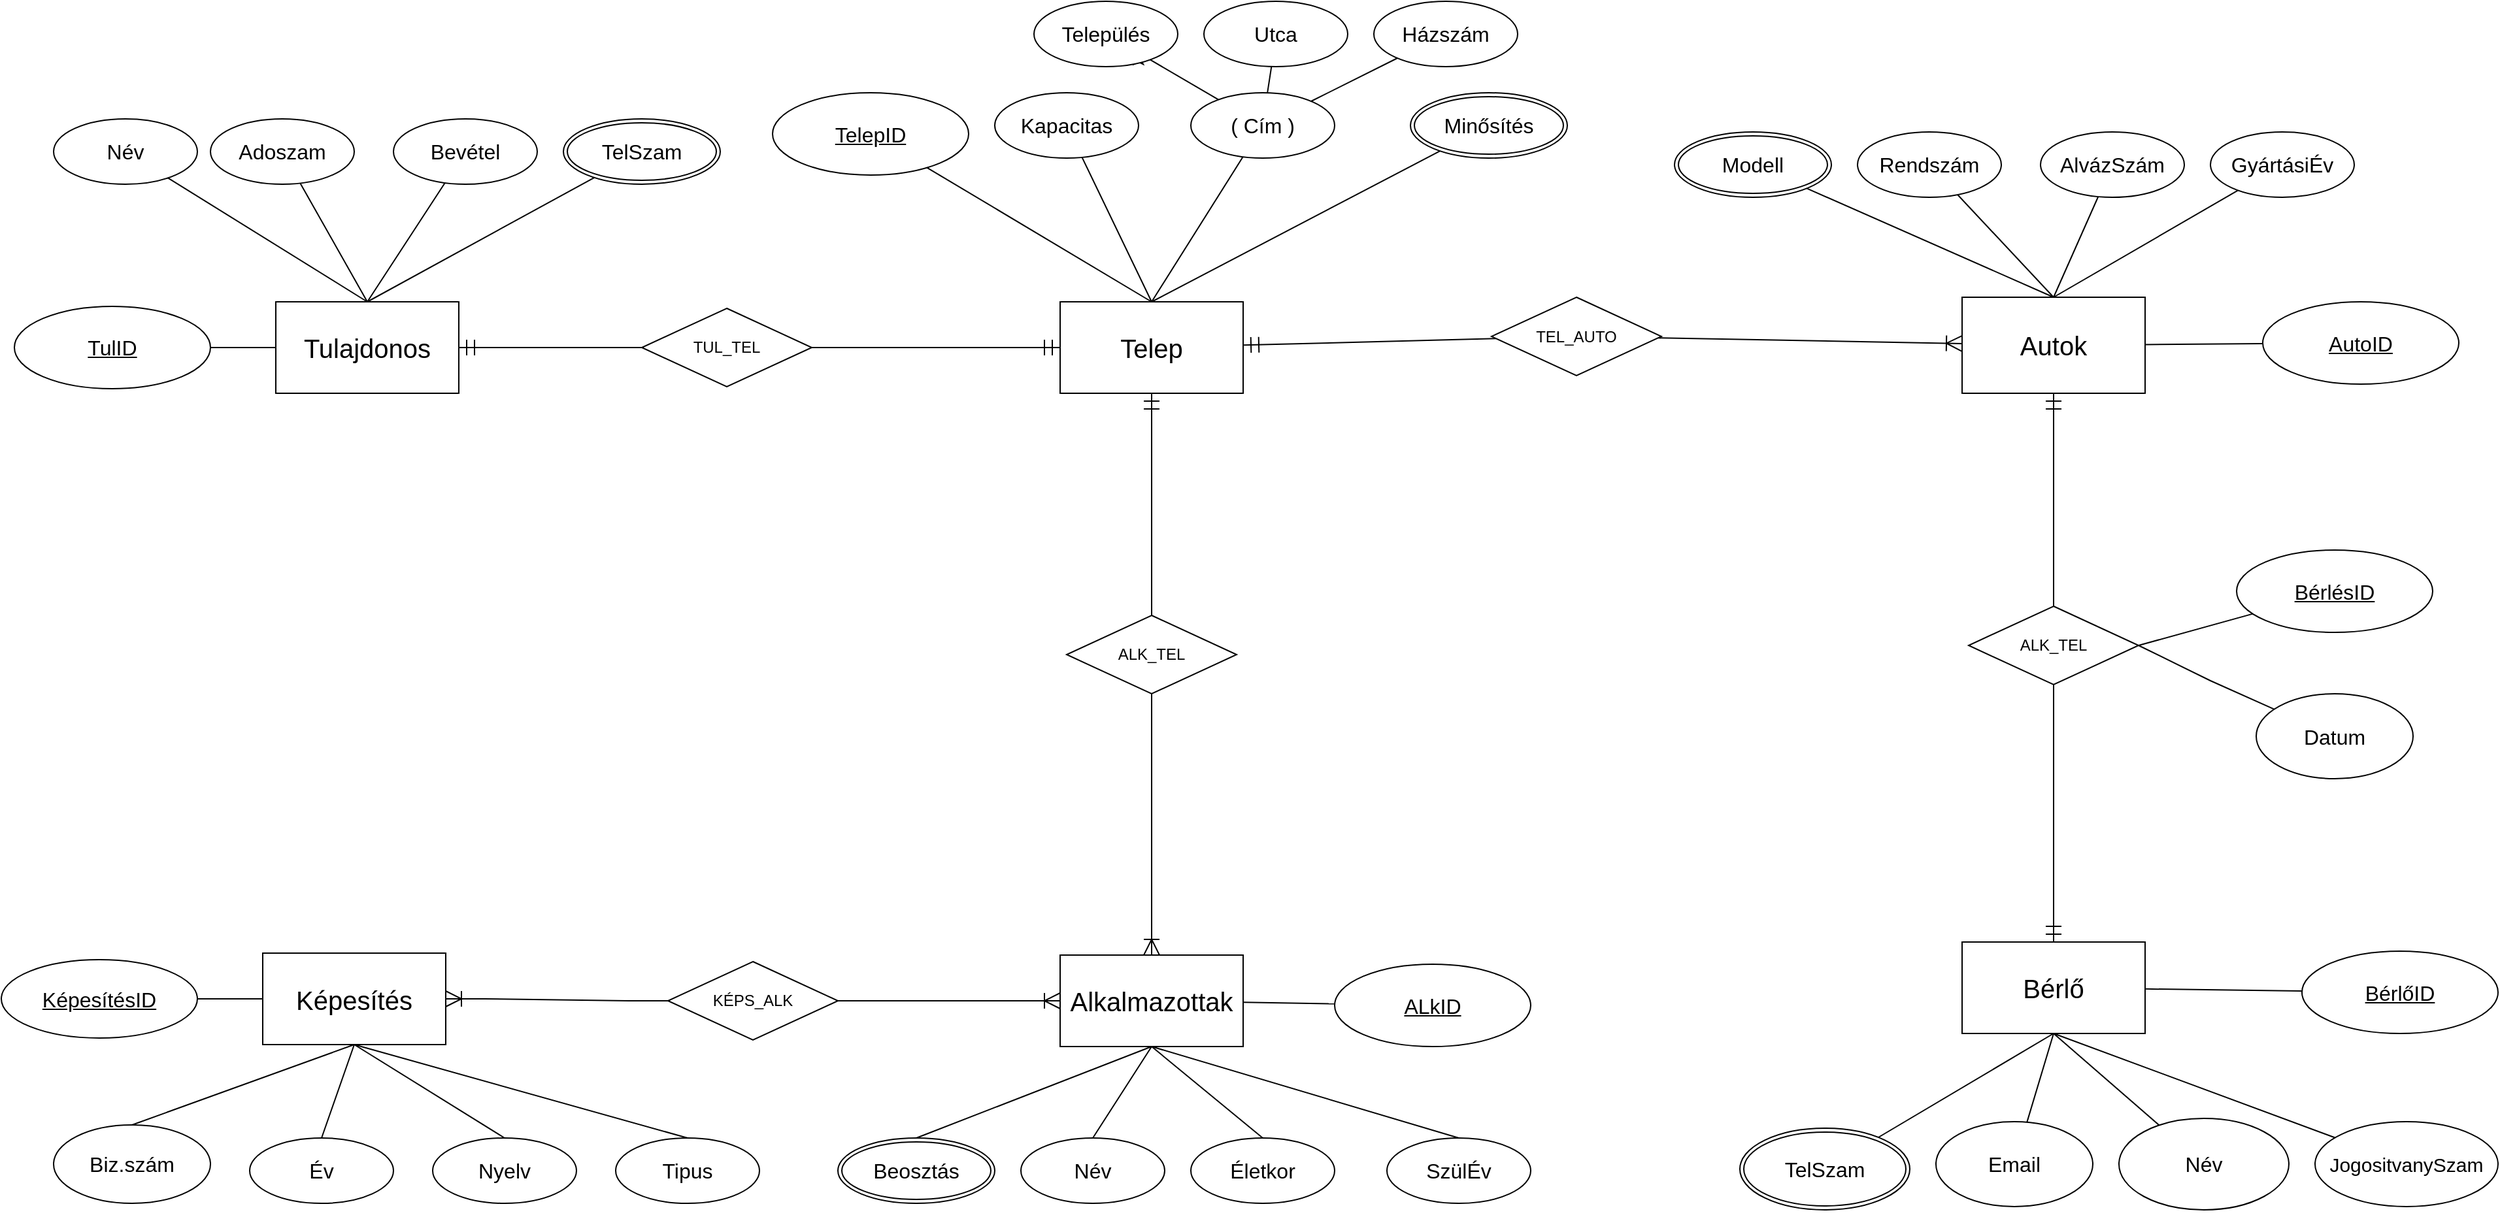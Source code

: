 <mxfile version="22.0.2" type="device">
  <diagram id="R2lEEEUBdFMjLlhIrx00" name="Page-1">
    <mxGraphModel dx="1418" dy="828" grid="1" gridSize="10" guides="1" tooltips="1" connect="1" arrows="1" fold="1" page="1" pageScale="1" pageWidth="2336" pageHeight="1654" math="0" shadow="0" extFonts="Permanent Marker^https://fonts.googleapis.com/css?family=Permanent+Marker">
      <root>
        <mxCell id="0" />
        <mxCell id="1" parent="0" />
        <mxCell id="gnaRpR5E24rFM1Hmdq8u-1" value="&lt;font style=&quot;font-size: 20px;&quot;&gt;Alkalmazottak&lt;/font&gt;" style="rounded=0;whiteSpace=wrap;html=1;" parent="1" vertex="1">
          <mxGeometry x="840" y="750" width="140" height="70" as="geometry" />
        </mxCell>
        <mxCell id="gnaRpR5E24rFM1Hmdq8u-7" value="&lt;font style=&quot;font-size: 16px;&quot;&gt;&lt;u&gt;ALkID&lt;/u&gt;&lt;/font&gt;" style="ellipse;whiteSpace=wrap;html=1;" parent="1" vertex="1">
          <mxGeometry x="1050" y="757" width="150" height="63" as="geometry" />
        </mxCell>
        <mxCell id="gnaRpR5E24rFM1Hmdq8u-11" value="&lt;font style=&quot;font-size: 16px;&quot;&gt;Beosztás&lt;/font&gt;" style="ellipse;shape=doubleEllipse;margin=3;whiteSpace=wrap;html=1;align=center;" parent="1" vertex="1">
          <mxGeometry x="670" y="890" width="120" height="50" as="geometry" />
        </mxCell>
        <mxCell id="gnaRpR5E24rFM1Hmdq8u-14" value="&lt;font style=&quot;font-size: 16px;&quot;&gt;SzülÉv&lt;/font&gt;" style="ellipse;whiteSpace=wrap;html=1;align=center;" parent="1" vertex="1">
          <mxGeometry x="1090" y="890" width="110" height="50" as="geometry" />
        </mxCell>
        <mxCell id="gnaRpR5E24rFM1Hmdq8u-16" value="&lt;span style=&quot;font-size: 16px;&quot;&gt;Név&lt;/span&gt;" style="ellipse;whiteSpace=wrap;html=1;align=center;" parent="1" vertex="1">
          <mxGeometry x="810" y="890" width="110" height="50" as="geometry" />
        </mxCell>
        <mxCell id="gnaRpR5E24rFM1Hmdq8u-20" value="&lt;span style=&quot;font-size: 16px;&quot;&gt;Életkor&lt;br&gt;&lt;/span&gt;" style="ellipse;whiteSpace=wrap;html=1;align=center;" parent="1" vertex="1">
          <mxGeometry x="940" y="890" width="110" height="50" as="geometry" />
        </mxCell>
        <mxCell id="gnaRpR5E24rFM1Hmdq8u-25" value="" style="endArrow=none;html=1;rounded=0;exitX=0.5;exitY=0;exitDx=0;exitDy=0;entryX=0.5;entryY=1;entryDx=0;entryDy=0;" parent="1" source="gnaRpR5E24rFM1Hmdq8u-11" target="gnaRpR5E24rFM1Hmdq8u-1" edge="1">
          <mxGeometry width="50" height="50" relative="1" as="geometry">
            <mxPoint x="690" y="845.75" as="sourcePoint" />
            <mxPoint x="820" y="810" as="targetPoint" />
            <Array as="points" />
          </mxGeometry>
        </mxCell>
        <mxCell id="gnaRpR5E24rFM1Hmdq8u-26" value="" style="endArrow=none;html=1;rounded=0;entryX=0.5;entryY=1;entryDx=0;entryDy=0;exitX=0.5;exitY=0;exitDx=0;exitDy=0;" parent="1" source="gnaRpR5E24rFM1Hmdq8u-16" target="gnaRpR5E24rFM1Hmdq8u-1" edge="1">
          <mxGeometry width="50" height="50" relative="1" as="geometry">
            <mxPoint x="864.69" y="920" as="sourcePoint" />
            <mxPoint x="864.69" y="850" as="targetPoint" />
            <Array as="points" />
          </mxGeometry>
        </mxCell>
        <mxCell id="gnaRpR5E24rFM1Hmdq8u-27" value="" style="endArrow=none;html=1;rounded=0;entryX=0.5;entryY=1;entryDx=0;entryDy=0;exitX=0.5;exitY=0;exitDx=0;exitDy=0;" parent="1" source="gnaRpR5E24rFM1Hmdq8u-20" target="gnaRpR5E24rFM1Hmdq8u-1" edge="1">
          <mxGeometry width="50" height="50" relative="1" as="geometry">
            <mxPoint x="960" y="820" as="sourcePoint" />
            <mxPoint x="960" y="750" as="targetPoint" />
            <Array as="points" />
          </mxGeometry>
        </mxCell>
        <mxCell id="gnaRpR5E24rFM1Hmdq8u-28" value="" style="endArrow=none;html=1;rounded=0;entryX=0.5;entryY=1;entryDx=0;entryDy=0;exitX=0.5;exitY=0;exitDx=0;exitDy=0;" parent="1" source="gnaRpR5E24rFM1Hmdq8u-14" target="gnaRpR5E24rFM1Hmdq8u-1" edge="1">
          <mxGeometry width="50" height="50" relative="1" as="geometry">
            <mxPoint x="970" y="830" as="sourcePoint" />
            <mxPoint x="970" y="760" as="targetPoint" />
            <Array as="points" />
          </mxGeometry>
        </mxCell>
        <mxCell id="gnaRpR5E24rFM1Hmdq8u-29" value="&lt;span style=&quot;font-size: 20px;&quot;&gt;Képesítés&lt;/span&gt;" style="rounded=0;whiteSpace=wrap;html=1;" parent="1" vertex="1">
          <mxGeometry x="230" y="748.5" width="140" height="70" as="geometry" />
        </mxCell>
        <mxCell id="gnaRpR5E24rFM1Hmdq8u-30" value="&lt;span style=&quot;font-size: 16px;&quot;&gt;&lt;u&gt;KépesítésID&lt;/u&gt;&lt;/span&gt;" style="ellipse;whiteSpace=wrap;html=1;" parent="1" vertex="1">
          <mxGeometry x="30" y="753.5" width="150" height="60" as="geometry" />
        </mxCell>
        <mxCell id="gnaRpR5E24rFM1Hmdq8u-32" value="&lt;span style=&quot;font-size: 16px;&quot;&gt;Tipus&lt;/span&gt;" style="ellipse;whiteSpace=wrap;html=1;align=center;" parent="1" vertex="1">
          <mxGeometry x="500" y="890" width="110" height="50" as="geometry" />
        </mxCell>
        <mxCell id="gnaRpR5E24rFM1Hmdq8u-33" value="&lt;span style=&quot;font-size: 16px;&quot;&gt;Biz.szám&lt;/span&gt;" style="ellipse;whiteSpace=wrap;html=1;align=center;" parent="1" vertex="1">
          <mxGeometry x="70" y="880" width="120" height="60" as="geometry" />
        </mxCell>
        <mxCell id="gnaRpR5E24rFM1Hmdq8u-34" value="&lt;span style=&quot;font-size: 16px;&quot;&gt;Év&lt;br&gt;&lt;/span&gt;" style="ellipse;whiteSpace=wrap;html=1;align=center;" parent="1" vertex="1">
          <mxGeometry x="220" y="890" width="110" height="50" as="geometry" />
        </mxCell>
        <mxCell id="gnaRpR5E24rFM1Hmdq8u-35" value="" style="endArrow=none;html=1;rounded=0;" parent="1" source="gnaRpR5E24rFM1Hmdq8u-29" target="gnaRpR5E24rFM1Hmdq8u-30" edge="1">
          <mxGeometry width="50" height="50" relative="1" as="geometry">
            <mxPoint x="320" y="780" as="sourcePoint" />
            <mxPoint x="120" y="730" as="targetPoint" />
            <Array as="points" />
          </mxGeometry>
        </mxCell>
        <mxCell id="gnaRpR5E24rFM1Hmdq8u-37" value="" style="endArrow=none;html=1;rounded=0;entryX=0.5;entryY=1;entryDx=0;entryDy=0;exitX=0.5;exitY=0;exitDx=0;exitDy=0;" parent="1" source="gnaRpR5E24rFM1Hmdq8u-33" target="gnaRpR5E24rFM1Hmdq8u-29" edge="1">
          <mxGeometry width="50" height="50" relative="1" as="geometry">
            <mxPoint x="254.69" y="910" as="sourcePoint" />
            <mxPoint x="254.69" y="840" as="targetPoint" />
            <Array as="points" />
          </mxGeometry>
        </mxCell>
        <mxCell id="gnaRpR5E24rFM1Hmdq8u-38" value="" style="endArrow=none;html=1;rounded=0;entryX=0.5;entryY=1;entryDx=0;entryDy=0;exitX=0.5;exitY=0;exitDx=0;exitDy=0;" parent="1" source="gnaRpR5E24rFM1Hmdq8u-34" target="gnaRpR5E24rFM1Hmdq8u-29" edge="1">
          <mxGeometry width="50" height="50" relative="1" as="geometry">
            <mxPoint x="350" y="810" as="sourcePoint" />
            <mxPoint x="350" y="740" as="targetPoint" />
            <Array as="points" />
          </mxGeometry>
        </mxCell>
        <mxCell id="gnaRpR5E24rFM1Hmdq8u-39" value="" style="endArrow=none;html=1;rounded=0;entryX=0.5;entryY=1;entryDx=0;entryDy=0;exitX=0.5;exitY=0;exitDx=0;exitDy=0;" parent="1" source="gnaRpR5E24rFM1Hmdq8u-32" target="gnaRpR5E24rFM1Hmdq8u-29" edge="1">
          <mxGeometry width="50" height="50" relative="1" as="geometry">
            <mxPoint x="360" y="820" as="sourcePoint" />
            <mxPoint x="360" y="750" as="targetPoint" />
            <Array as="points" />
          </mxGeometry>
        </mxCell>
        <mxCell id="gnaRpR5E24rFM1Hmdq8u-62" value="&lt;span style=&quot;font-size: 16px;&quot;&gt;Nyelv&lt;br&gt;&lt;/span&gt;" style="ellipse;whiteSpace=wrap;html=1;align=center;" parent="1" vertex="1">
          <mxGeometry x="360" y="890" width="110" height="50" as="geometry" />
        </mxCell>
        <mxCell id="gnaRpR5E24rFM1Hmdq8u-63" value="" style="endArrow=none;html=1;rounded=0;exitX=0.5;exitY=0;exitDx=0;exitDy=0;entryX=0.5;entryY=1;entryDx=0;entryDy=0;" parent="1" source="gnaRpR5E24rFM1Hmdq8u-62" target="gnaRpR5E24rFM1Hmdq8u-29" edge="1">
          <mxGeometry width="50" height="50" relative="1" as="geometry">
            <mxPoint x="655" y="900" as="sourcePoint" />
            <mxPoint x="320" y="850" as="targetPoint" />
            <Array as="points" />
          </mxGeometry>
        </mxCell>
        <mxCell id="gnaRpR5E24rFM1Hmdq8u-64" value="" style="endArrow=none;html=1;rounded=0;" parent="1" source="gnaRpR5E24rFM1Hmdq8u-1" target="gnaRpR5E24rFM1Hmdq8u-7" edge="1">
          <mxGeometry width="50" height="50" relative="1" as="geometry">
            <mxPoint x="1000" y="827" as="sourcePoint" />
            <mxPoint x="1135" y="830" as="targetPoint" />
            <Array as="points" />
          </mxGeometry>
        </mxCell>
        <mxCell id="gnaRpR5E24rFM1Hmdq8u-65" value="KÉPS_ALK" style="rhombus;whiteSpace=wrap;html=1;" parent="1" vertex="1">
          <mxGeometry x="540" y="755" width="130" height="60" as="geometry" />
        </mxCell>
        <mxCell id="gnaRpR5E24rFM1Hmdq8u-66" value="" style="edgeStyle=entityRelationEdgeStyle;fontSize=12;html=1;endArrow=ERoneToMany;startArrow=none;rounded=0;entryX=0;entryY=0.5;entryDx=0;entryDy=0;exitX=1;exitY=0.5;exitDx=0;exitDy=0;startFill=0;endSize=10;startSize=10;" parent="1" source="gnaRpR5E24rFM1Hmdq8u-65" target="gnaRpR5E24rFM1Hmdq8u-1" edge="1">
          <mxGeometry width="100" height="100" relative="1" as="geometry">
            <mxPoint x="540" y="810" as="sourcePoint" />
            <mxPoint x="640" y="710" as="targetPoint" />
          </mxGeometry>
        </mxCell>
        <mxCell id="gnaRpR5E24rFM1Hmdq8u-67" value="" style="edgeStyle=entityRelationEdgeStyle;fontSize=12;html=1;endArrow=ERoneToMany;startArrow=none;rounded=0;exitX=0;exitY=0.5;exitDx=0;exitDy=0;startFill=0;endSize=10;startSize=10;" parent="1" source="gnaRpR5E24rFM1Hmdq8u-65" target="gnaRpR5E24rFM1Hmdq8u-29" edge="1">
          <mxGeometry width="100" height="100" relative="1" as="geometry">
            <mxPoint x="480" y="650" as="sourcePoint" />
            <mxPoint x="650" y="656" as="targetPoint" />
          </mxGeometry>
        </mxCell>
        <mxCell id="gnaRpR5E24rFM1Hmdq8u-69" value="&lt;span style=&quot;font-size: 20px;&quot;&gt;Telep&lt;/span&gt;" style="rounded=0;whiteSpace=wrap;html=1;" parent="1" vertex="1">
          <mxGeometry x="840" y="250" width="140" height="70" as="geometry" />
        </mxCell>
        <mxCell id="gnaRpR5E24rFM1Hmdq8u-70" value="&lt;span style=&quot;font-size: 16px;&quot;&gt;&lt;u&gt;TelepID&lt;br&gt;&lt;/u&gt;&lt;/span&gt;" style="ellipse;whiteSpace=wrap;html=1;" parent="1" vertex="1">
          <mxGeometry x="620" y="90" width="150" height="63" as="geometry" />
        </mxCell>
        <mxCell id="gnaRpR5E24rFM1Hmdq8u-71" value="&lt;span style=&quot;font-size: 16px;&quot;&gt;Minősítés&lt;/span&gt;" style="ellipse;shape=doubleEllipse;margin=3;whiteSpace=wrap;html=1;align=center;" parent="1" vertex="1">
          <mxGeometry x="1108" y="90" width="120" height="50" as="geometry" />
        </mxCell>
        <mxCell id="gnaRpR5E24rFM1Hmdq8u-72" value="&lt;span style=&quot;font-size: 16px;&quot;&gt;Kapacitas&lt;/span&gt;" style="ellipse;whiteSpace=wrap;html=1;align=center;" parent="1" vertex="1">
          <mxGeometry x="790" y="90" width="110" height="50" as="geometry" />
        </mxCell>
        <mxCell id="gnaRpR5E24rFM1Hmdq8u-74" value="&lt;span style=&quot;font-size: 16px;&quot;&gt;( Cím )&lt;br&gt;&lt;/span&gt;" style="ellipse;whiteSpace=wrap;html=1;align=center;" parent="1" vertex="1">
          <mxGeometry x="940" y="90" width="110" height="50" as="geometry" />
        </mxCell>
        <mxCell id="gnaRpR5E24rFM1Hmdq8u-75" value="" style="endArrow=none;html=1;rounded=0;entryX=0.5;entryY=0;entryDx=0;entryDy=0;" parent="1" source="gnaRpR5E24rFM1Hmdq8u-71" target="gnaRpR5E24rFM1Hmdq8u-69" edge="1">
          <mxGeometry width="50" height="50" relative="1" as="geometry">
            <mxPoint x="650" y="315.75" as="sourcePoint" />
            <mxPoint x="780" y="280" as="targetPoint" />
            <Array as="points" />
          </mxGeometry>
        </mxCell>
        <mxCell id="gnaRpR5E24rFM1Hmdq8u-77" value="" style="endArrow=none;html=1;rounded=0;entryX=0.5;entryY=0;entryDx=0;entryDy=0;" parent="1" source="gnaRpR5E24rFM1Hmdq8u-74" target="gnaRpR5E24rFM1Hmdq8u-69" edge="1">
          <mxGeometry width="50" height="50" relative="1" as="geometry">
            <mxPoint x="920" y="290" as="sourcePoint" />
            <mxPoint x="920" y="220" as="targetPoint" />
            <Array as="points" />
          </mxGeometry>
        </mxCell>
        <mxCell id="gnaRpR5E24rFM1Hmdq8u-78" value="" style="endArrow=none;html=1;rounded=0;entryX=0.5;entryY=0;entryDx=0;entryDy=0;" parent="1" source="gnaRpR5E24rFM1Hmdq8u-72" target="gnaRpR5E24rFM1Hmdq8u-69" edge="1">
          <mxGeometry width="50" height="50" relative="1" as="geometry">
            <mxPoint x="1080" y="140" as="sourcePoint" />
            <mxPoint x="930" y="230" as="targetPoint" />
            <Array as="points" />
          </mxGeometry>
        </mxCell>
        <mxCell id="gnaRpR5E24rFM1Hmdq8u-79" value="" style="endArrow=none;html=1;rounded=0;exitX=0.5;exitY=0;exitDx=0;exitDy=0;" parent="1" source="gnaRpR5E24rFM1Hmdq8u-69" target="gnaRpR5E24rFM1Hmdq8u-70" edge="1">
          <mxGeometry width="50" height="50" relative="1" as="geometry">
            <mxPoint x="960" y="297" as="sourcePoint" />
            <mxPoint x="1095" y="300" as="targetPoint" />
          </mxGeometry>
        </mxCell>
        <mxCell id="gnaRpR5E24rFM1Hmdq8u-81" value="&lt;span style=&quot;font-size: 16px;&quot;&gt;Házszám&lt;/span&gt;" style="ellipse;whiteSpace=wrap;html=1;align=center;" parent="1" vertex="1">
          <mxGeometry x="1080" y="20" width="110" height="50" as="geometry" />
        </mxCell>
        <mxCell id="gnaRpR5E24rFM1Hmdq8u-147" style="edgeStyle=orthogonalEdgeStyle;rounded=0;orthogonalLoop=1;jettySize=auto;html=1;exitX=1;exitY=1;exitDx=0;exitDy=0;" parent="1" source="gnaRpR5E24rFM1Hmdq8u-82" edge="1">
          <mxGeometry relative="1" as="geometry">
            <mxPoint x="900" y="60" as="targetPoint" />
          </mxGeometry>
        </mxCell>
        <mxCell id="gnaRpR5E24rFM1Hmdq8u-82" value="&lt;span style=&quot;font-size: 16px;&quot;&gt;Település&lt;/span&gt;" style="ellipse;whiteSpace=wrap;html=1;align=center;" parent="1" vertex="1">
          <mxGeometry x="820" y="20" width="110" height="50" as="geometry" />
        </mxCell>
        <mxCell id="gnaRpR5E24rFM1Hmdq8u-83" value="&lt;span style=&quot;font-size: 16px;&quot;&gt;Utca&lt;br&gt;&lt;/span&gt;" style="ellipse;whiteSpace=wrap;html=1;align=center;" parent="1" vertex="1">
          <mxGeometry x="950" y="20" width="110" height="50" as="geometry" />
        </mxCell>
        <mxCell id="gnaRpR5E24rFM1Hmdq8u-84" style="edgeStyle=orthogonalEdgeStyle;rounded=0;orthogonalLoop=1;jettySize=auto;html=1;exitX=0.5;exitY=1;exitDx=0;exitDy=0;" parent="1" edge="1">
          <mxGeometry relative="1" as="geometry">
            <mxPoint x="845" y="140" as="sourcePoint" />
            <mxPoint x="845" y="140" as="targetPoint" />
          </mxGeometry>
        </mxCell>
        <mxCell id="gnaRpR5E24rFM1Hmdq8u-85" value="ALK_TEL" style="rhombus;whiteSpace=wrap;html=1;" parent="1" vertex="1">
          <mxGeometry x="845" y="490" width="130" height="60" as="geometry" />
        </mxCell>
        <mxCell id="gnaRpR5E24rFM1Hmdq8u-86" value="" style="fontSize=12;html=1;endArrow=none;startArrow=ERoneToMany;rounded=0;endFill=0;entryX=0.5;entryY=1;entryDx=0;entryDy=0;strokeWidth=1;startSize=10;endSize=10;" parent="1" source="gnaRpR5E24rFM1Hmdq8u-1" target="gnaRpR5E24rFM1Hmdq8u-85" edge="1">
          <mxGeometry width="100" height="100" relative="1" as="geometry">
            <mxPoint x="860" y="470" as="sourcePoint" />
            <mxPoint x="910" y="560" as="targetPoint" />
            <Array as="points">
              <mxPoint x="910" y="660" />
            </Array>
          </mxGeometry>
        </mxCell>
        <mxCell id="gnaRpR5E24rFM1Hmdq8u-88" value="" style="fontSize=12;html=1;endArrow=ERmandOne;rounded=0;entryX=0.5;entryY=1;entryDx=0;entryDy=0;exitX=0.5;exitY=0;exitDx=0;exitDy=0;strokeWidth=1;endSize=10;startSize=10;" parent="1" source="gnaRpR5E24rFM1Hmdq8u-85" target="gnaRpR5E24rFM1Hmdq8u-69" edge="1">
          <mxGeometry width="100" height="100" relative="1" as="geometry">
            <mxPoint x="860" y="470" as="sourcePoint" />
            <mxPoint x="960" y="370" as="targetPoint" />
          </mxGeometry>
        </mxCell>
        <mxCell id="gnaRpR5E24rFM1Hmdq8u-89" value="" style="endArrow=none;html=1;rounded=0;" parent="1" source="gnaRpR5E24rFM1Hmdq8u-81" target="gnaRpR5E24rFM1Hmdq8u-74" edge="1">
          <mxGeometry width="50" height="50" relative="1" as="geometry">
            <mxPoint x="976" y="150" as="sourcePoint" />
            <mxPoint x="933" y="260" as="targetPoint" />
            <Array as="points" />
          </mxGeometry>
        </mxCell>
        <mxCell id="gnaRpR5E24rFM1Hmdq8u-90" value="" style="endArrow=none;html=1;rounded=0;" parent="1" source="gnaRpR5E24rFM1Hmdq8u-83" target="gnaRpR5E24rFM1Hmdq8u-74" edge="1">
          <mxGeometry width="50" height="50" relative="1" as="geometry">
            <mxPoint x="986" y="160" as="sourcePoint" />
            <mxPoint x="943" y="270" as="targetPoint" />
            <Array as="points" />
          </mxGeometry>
        </mxCell>
        <mxCell id="gnaRpR5E24rFM1Hmdq8u-91" value="" style="endArrow=none;html=1;rounded=0;" parent="1" source="gnaRpR5E24rFM1Hmdq8u-82" target="gnaRpR5E24rFM1Hmdq8u-74" edge="1">
          <mxGeometry width="50" height="50" relative="1" as="geometry">
            <mxPoint x="853" y="80" as="sourcePoint" />
            <mxPoint x="810" y="190" as="targetPoint" />
            <Array as="points" />
          </mxGeometry>
        </mxCell>
        <mxCell id="gnaRpR5E24rFM1Hmdq8u-92" value="&lt;span style=&quot;font-size: 20px;&quot;&gt;Autok&lt;/span&gt;" style="rounded=0;whiteSpace=wrap;html=1;" parent="1" vertex="1">
          <mxGeometry x="1530" y="246.5" width="140" height="73.5" as="geometry" />
        </mxCell>
        <mxCell id="gnaRpR5E24rFM1Hmdq8u-93" value="&lt;span style=&quot;font-size: 16px;&quot;&gt;&lt;u&gt;AutoID&lt;br&gt;&lt;/u&gt;&lt;/span&gt;" style="ellipse;whiteSpace=wrap;html=1;" parent="1" vertex="1">
          <mxGeometry x="1760" y="250" width="150" height="63" as="geometry" />
        </mxCell>
        <mxCell id="gnaRpR5E24rFM1Hmdq8u-94" value="&lt;span style=&quot;font-size: 16px;&quot;&gt;Modell&lt;/span&gt;" style="ellipse;shape=doubleEllipse;margin=3;whiteSpace=wrap;html=1;align=center;" parent="1" vertex="1">
          <mxGeometry x="1310" y="120" width="120" height="50" as="geometry" />
        </mxCell>
        <mxCell id="gnaRpR5E24rFM1Hmdq8u-95" value="&lt;span style=&quot;font-size: 16px;&quot;&gt;GyártásiÉv&lt;/span&gt;" style="ellipse;whiteSpace=wrap;html=1;align=center;" parent="1" vertex="1">
          <mxGeometry x="1720" y="120" width="110" height="50" as="geometry" />
        </mxCell>
        <mxCell id="gnaRpR5E24rFM1Hmdq8u-96" value="&lt;span style=&quot;font-size: 16px;&quot;&gt;Rendszám&lt;/span&gt;" style="ellipse;whiteSpace=wrap;html=1;align=center;" parent="1" vertex="1">
          <mxGeometry x="1450" y="120" width="110" height="50" as="geometry" />
        </mxCell>
        <mxCell id="gnaRpR5E24rFM1Hmdq8u-97" value="&lt;span style=&quot;font-size: 16px;&quot;&gt;AlvázSzám&lt;br&gt;&lt;/span&gt;" style="ellipse;whiteSpace=wrap;html=1;align=center;" parent="1" vertex="1">
          <mxGeometry x="1590" y="120" width="110" height="50" as="geometry" />
        </mxCell>
        <mxCell id="gnaRpR5E24rFM1Hmdq8u-98" value="" style="endArrow=none;html=1;rounded=0;entryX=0.5;entryY=0;entryDx=0;entryDy=0;" parent="1" source="gnaRpR5E24rFM1Hmdq8u-94" target="gnaRpR5E24rFM1Hmdq8u-92" edge="1">
          <mxGeometry width="50" height="50" relative="1" as="geometry">
            <mxPoint x="1340" y="705.75" as="sourcePoint" />
            <mxPoint x="1470" y="670" as="targetPoint" />
            <Array as="points" />
          </mxGeometry>
        </mxCell>
        <mxCell id="gnaRpR5E24rFM1Hmdq8u-99" value="" style="endArrow=none;html=1;rounded=0;entryX=0.5;entryY=0;entryDx=0;entryDy=0;" parent="1" source="gnaRpR5E24rFM1Hmdq8u-96" target="gnaRpR5E24rFM1Hmdq8u-92" edge="1">
          <mxGeometry width="50" height="50" relative="1" as="geometry">
            <mxPoint x="1514.69" y="780" as="sourcePoint" />
            <mxPoint x="1514.69" y="710" as="targetPoint" />
          </mxGeometry>
        </mxCell>
        <mxCell id="gnaRpR5E24rFM1Hmdq8u-100" value="" style="endArrow=none;html=1;rounded=0;entryX=0.5;entryY=0;entryDx=0;entryDy=0;" parent="1" source="gnaRpR5E24rFM1Hmdq8u-97" target="gnaRpR5E24rFM1Hmdq8u-92" edge="1">
          <mxGeometry width="50" height="50" relative="1" as="geometry">
            <mxPoint x="1610" y="680" as="sourcePoint" />
            <mxPoint x="1650" y="190" as="targetPoint" />
          </mxGeometry>
        </mxCell>
        <mxCell id="gnaRpR5E24rFM1Hmdq8u-101" value="" style="endArrow=none;html=1;rounded=0;entryX=0.5;entryY=0;entryDx=0;entryDy=0;" parent="1" source="gnaRpR5E24rFM1Hmdq8u-95" target="gnaRpR5E24rFM1Hmdq8u-92" edge="1">
          <mxGeometry width="50" height="50" relative="1" as="geometry">
            <mxPoint x="1770" y="530" as="sourcePoint" />
            <mxPoint x="1620" y="620" as="targetPoint" />
          </mxGeometry>
        </mxCell>
        <mxCell id="gnaRpR5E24rFM1Hmdq8u-102" value="" style="endArrow=none;html=1;rounded=0;" parent="1" source="gnaRpR5E24rFM1Hmdq8u-92" target="gnaRpR5E24rFM1Hmdq8u-93" edge="1">
          <mxGeometry width="50" height="50" relative="1" as="geometry">
            <mxPoint x="1650" y="687" as="sourcePoint" />
            <mxPoint x="1785" y="690" as="targetPoint" />
            <Array as="points" />
          </mxGeometry>
        </mxCell>
        <mxCell id="gnaRpR5E24rFM1Hmdq8u-103" style="edgeStyle=orthogonalEdgeStyle;rounded=0;orthogonalLoop=1;jettySize=auto;html=1;exitX=0.5;exitY=1;exitDx=0;exitDy=0;" parent="1" source="gnaRpR5E24rFM1Hmdq8u-96" target="gnaRpR5E24rFM1Hmdq8u-96" edge="1">
          <mxGeometry relative="1" as="geometry" />
        </mxCell>
        <mxCell id="gnaRpR5E24rFM1Hmdq8u-104" value="TEL_AUTO" style="rhombus;whiteSpace=wrap;html=1;" parent="1" vertex="1">
          <mxGeometry x="1170" y="246.5" width="130" height="60" as="geometry" />
        </mxCell>
        <mxCell id="gnaRpR5E24rFM1Hmdq8u-105" value="" style="fontSize=12;html=1;endArrow=none;startArrow=ERoneToMany;rounded=0;endFill=0;strokeWidth=1;startSize=10;endSize=10;" parent="1" source="gnaRpR5E24rFM1Hmdq8u-92" target="gnaRpR5E24rFM1Hmdq8u-104" edge="1">
          <mxGeometry width="100" height="100" relative="1" as="geometry">
            <mxPoint x="1538.029" y="149.5" as="sourcePoint" />
            <mxPoint x="1348.579" y="285.844" as="targetPoint" />
            <Array as="points" />
          </mxGeometry>
        </mxCell>
        <mxCell id="gnaRpR5E24rFM1Hmdq8u-106" value="" style="fontSize=12;html=1;endArrow=ERmandOne;rounded=0;strokeWidth=1;endSize=10;startSize=10;" parent="1" source="gnaRpR5E24rFM1Hmdq8u-104" target="gnaRpR5E24rFM1Hmdq8u-69" edge="1">
          <mxGeometry width="100" height="100" relative="1" as="geometry">
            <mxPoint x="1185" y="236.5" as="sourcePoint" />
            <mxPoint x="950" y="145.31" as="targetPoint" />
          </mxGeometry>
        </mxCell>
        <mxCell id="gnaRpR5E24rFM1Hmdq8u-107" value="&lt;span style=&quot;font-size: 20px;&quot;&gt;Bérlő&lt;/span&gt;" style="rounded=0;whiteSpace=wrap;html=1;" parent="1" vertex="1">
          <mxGeometry x="1530" y="740" width="140" height="70" as="geometry" />
        </mxCell>
        <mxCell id="gnaRpR5E24rFM1Hmdq8u-108" value="&lt;span style=&quot;font-size: 16px;&quot;&gt;&lt;u&gt;BérlőID&lt;br&gt;&lt;/u&gt;&lt;/span&gt;" style="ellipse;whiteSpace=wrap;html=1;" parent="1" vertex="1">
          <mxGeometry x="1790" y="747" width="150" height="63" as="geometry" />
        </mxCell>
        <mxCell id="gnaRpR5E24rFM1Hmdq8u-109" value="&lt;span style=&quot;font-size: 16px;&quot;&gt;TelSzam&lt;/span&gt;" style="ellipse;shape=doubleEllipse;margin=3;whiteSpace=wrap;html=1;align=center;" parent="1" vertex="1">
          <mxGeometry x="1360" y="882.5" width="130" height="62.5" as="geometry" />
        </mxCell>
        <mxCell id="gnaRpR5E24rFM1Hmdq8u-110" value="&lt;span style=&quot;font-size: 16px;&quot;&gt;Név&lt;/span&gt;" style="ellipse;whiteSpace=wrap;html=1;align=center;" parent="1" vertex="1">
          <mxGeometry x="1650" y="875" width="130" height="70" as="geometry" />
        </mxCell>
        <mxCell id="gnaRpR5E24rFM1Hmdq8u-111" value="&lt;span style=&quot;font-size: 16px;&quot;&gt;Email&lt;/span&gt;" style="ellipse;whiteSpace=wrap;html=1;align=center;" parent="1" vertex="1">
          <mxGeometry x="1510" y="877.5" width="120" height="65" as="geometry" />
        </mxCell>
        <mxCell id="gnaRpR5E24rFM1Hmdq8u-112" value="&lt;span style=&quot;font-size: 15px;&quot;&gt;JogositvanySzam&lt;/span&gt;" style="ellipse;whiteSpace=wrap;html=1;align=center;" parent="1" vertex="1">
          <mxGeometry x="1800" y="877.5" width="140" height="65" as="geometry" />
        </mxCell>
        <mxCell id="gnaRpR5E24rFM1Hmdq8u-113" value="" style="endArrow=none;html=1;rounded=0;entryX=0.5;entryY=1;entryDx=0;entryDy=0;" parent="1" source="gnaRpR5E24rFM1Hmdq8u-109" target="gnaRpR5E24rFM1Hmdq8u-107" edge="1">
          <mxGeometry width="50" height="50" relative="1" as="geometry">
            <mxPoint x="1340" y="1175.75" as="sourcePoint" />
            <mxPoint x="1470" y="1140" as="targetPoint" />
          </mxGeometry>
        </mxCell>
        <mxCell id="gnaRpR5E24rFM1Hmdq8u-114" value="" style="endArrow=none;html=1;rounded=0;" parent="1" source="gnaRpR5E24rFM1Hmdq8u-111" edge="1">
          <mxGeometry width="50" height="50" relative="1" as="geometry">
            <mxPoint x="1600" y="870" as="sourcePoint" />
            <mxPoint x="1600" y="810" as="targetPoint" />
          </mxGeometry>
        </mxCell>
        <mxCell id="gnaRpR5E24rFM1Hmdq8u-115" value="" style="endArrow=none;html=1;rounded=0;entryX=0.5;entryY=1;entryDx=0;entryDy=0;" parent="1" source="gnaRpR5E24rFM1Hmdq8u-112" target="gnaRpR5E24rFM1Hmdq8u-107" edge="1">
          <mxGeometry width="50" height="50" relative="1" as="geometry">
            <mxPoint x="1610" y="1150" as="sourcePoint" />
            <mxPoint x="1610" y="1080" as="targetPoint" />
            <Array as="points" />
          </mxGeometry>
        </mxCell>
        <mxCell id="gnaRpR5E24rFM1Hmdq8u-116" value="" style="endArrow=none;html=1;rounded=0;entryX=0.5;entryY=1;entryDx=0;entryDy=0;" parent="1" source="gnaRpR5E24rFM1Hmdq8u-110" target="gnaRpR5E24rFM1Hmdq8u-107" edge="1">
          <mxGeometry width="50" height="50" relative="1" as="geometry">
            <mxPoint x="1770" y="1000" as="sourcePoint" />
            <mxPoint x="1620" y="1090" as="targetPoint" />
          </mxGeometry>
        </mxCell>
        <mxCell id="gnaRpR5E24rFM1Hmdq8u-117" value="" style="endArrow=none;html=1;rounded=0;" parent="1" source="gnaRpR5E24rFM1Hmdq8u-107" target="gnaRpR5E24rFM1Hmdq8u-108" edge="1">
          <mxGeometry width="50" height="50" relative="1" as="geometry">
            <mxPoint x="1650" y="1157" as="sourcePoint" />
            <mxPoint x="1785" y="1160" as="targetPoint" />
            <Array as="points" />
          </mxGeometry>
        </mxCell>
        <mxCell id="gnaRpR5E24rFM1Hmdq8u-118" style="edgeStyle=orthogonalEdgeStyle;rounded=0;orthogonalLoop=1;jettySize=auto;html=1;exitX=0.5;exitY=1;exitDx=0;exitDy=0;" parent="1" source="gnaRpR5E24rFM1Hmdq8u-111" target="gnaRpR5E24rFM1Hmdq8u-111" edge="1">
          <mxGeometry relative="1" as="geometry" />
        </mxCell>
        <mxCell id="gnaRpR5E24rFM1Hmdq8u-120" value="&lt;span style=&quot;font-size: 20px;&quot;&gt;Tulajdonos&lt;/span&gt;" style="rounded=0;whiteSpace=wrap;html=1;" parent="1" vertex="1">
          <mxGeometry x="240" y="250" width="140" height="70" as="geometry" />
        </mxCell>
        <mxCell id="gnaRpR5E24rFM1Hmdq8u-121" value="&lt;span style=&quot;font-size: 16px;&quot;&gt;&lt;u&gt;TulID&lt;br&gt;&lt;/u&gt;&lt;/span&gt;" style="ellipse;whiteSpace=wrap;html=1;" parent="1" vertex="1">
          <mxGeometry x="40" y="253.5" width="150" height="63" as="geometry" />
        </mxCell>
        <mxCell id="gnaRpR5E24rFM1Hmdq8u-122" value="&lt;span style=&quot;font-size: 16px;&quot;&gt;TelSzam&lt;/span&gt;" style="ellipse;shape=doubleEllipse;margin=3;whiteSpace=wrap;html=1;align=center;" parent="1" vertex="1">
          <mxGeometry x="460" y="110" width="120" height="50" as="geometry" />
        </mxCell>
        <mxCell id="gnaRpR5E24rFM1Hmdq8u-123" value="&lt;span style=&quot;font-size: 16px;&quot;&gt;Bevétel&lt;/span&gt;" style="ellipse;whiteSpace=wrap;html=1;align=center;" parent="1" vertex="1">
          <mxGeometry x="330" y="110" width="110" height="50" as="geometry" />
        </mxCell>
        <mxCell id="gnaRpR5E24rFM1Hmdq8u-124" value="&lt;span style=&quot;font-size: 16px;&quot;&gt;Név&lt;/span&gt;" style="ellipse;whiteSpace=wrap;html=1;align=center;" parent="1" vertex="1">
          <mxGeometry x="70" y="110" width="110" height="50" as="geometry" />
        </mxCell>
        <mxCell id="gnaRpR5E24rFM1Hmdq8u-125" value="&lt;span style=&quot;font-size: 16px;&quot;&gt;Adoszam&lt;br&gt;&lt;/span&gt;" style="ellipse;whiteSpace=wrap;html=1;align=center;" parent="1" vertex="1">
          <mxGeometry x="190" y="110" width="110" height="50" as="geometry" />
        </mxCell>
        <mxCell id="gnaRpR5E24rFM1Hmdq8u-126" value="" style="endArrow=none;html=1;rounded=0;entryX=0.5;entryY=0;entryDx=0;entryDy=0;" parent="1" source="gnaRpR5E24rFM1Hmdq8u-122" target="gnaRpR5E24rFM1Hmdq8u-120" edge="1">
          <mxGeometry width="50" height="50" relative="1" as="geometry">
            <mxPoint x="10" y="635.75" as="sourcePoint" />
            <mxPoint x="140" y="600" as="targetPoint" />
            <Array as="points" />
          </mxGeometry>
        </mxCell>
        <mxCell id="gnaRpR5E24rFM1Hmdq8u-127" value="" style="endArrow=none;html=1;rounded=0;entryX=0.5;entryY=0;entryDx=0;entryDy=0;" parent="1" source="gnaRpR5E24rFM1Hmdq8u-124" target="gnaRpR5E24rFM1Hmdq8u-120" edge="1">
          <mxGeometry width="50" height="50" relative="1" as="geometry">
            <mxPoint x="184.69" y="710" as="sourcePoint" />
            <mxPoint x="184.69" y="640" as="targetPoint" />
            <Array as="points" />
          </mxGeometry>
        </mxCell>
        <mxCell id="gnaRpR5E24rFM1Hmdq8u-128" value="" style="endArrow=none;html=1;rounded=0;entryX=0.5;entryY=0;entryDx=0;entryDy=0;" parent="1" source="gnaRpR5E24rFM1Hmdq8u-125" target="gnaRpR5E24rFM1Hmdq8u-120" edge="1">
          <mxGeometry width="50" height="50" relative="1" as="geometry">
            <mxPoint x="280" y="610" as="sourcePoint" />
            <mxPoint x="280" y="540" as="targetPoint" />
            <Array as="points" />
          </mxGeometry>
        </mxCell>
        <mxCell id="gnaRpR5E24rFM1Hmdq8u-129" value="" style="endArrow=none;html=1;rounded=0;entryX=0.5;entryY=0;entryDx=0;entryDy=0;" parent="1" source="gnaRpR5E24rFM1Hmdq8u-123" target="gnaRpR5E24rFM1Hmdq8u-120" edge="1">
          <mxGeometry width="50" height="50" relative="1" as="geometry">
            <mxPoint x="440" y="460" as="sourcePoint" />
            <mxPoint x="290" y="550" as="targetPoint" />
          </mxGeometry>
        </mxCell>
        <mxCell id="gnaRpR5E24rFM1Hmdq8u-130" value="" style="endArrow=none;html=1;rounded=0;" parent="1" source="gnaRpR5E24rFM1Hmdq8u-120" target="gnaRpR5E24rFM1Hmdq8u-121" edge="1">
          <mxGeometry width="50" height="50" relative="1" as="geometry">
            <mxPoint x="320" y="617" as="sourcePoint" />
            <mxPoint x="455" y="620" as="targetPoint" />
            <Array as="points" />
          </mxGeometry>
        </mxCell>
        <mxCell id="gnaRpR5E24rFM1Hmdq8u-131" style="edgeStyle=orthogonalEdgeStyle;rounded=0;orthogonalLoop=1;jettySize=auto;html=1;exitX=0.5;exitY=1;exitDx=0;exitDy=0;" parent="1" source="gnaRpR5E24rFM1Hmdq8u-124" target="gnaRpR5E24rFM1Hmdq8u-124" edge="1">
          <mxGeometry relative="1" as="geometry" />
        </mxCell>
        <mxCell id="gnaRpR5E24rFM1Hmdq8u-133" value="" style="fontSize=12;html=1;endArrow=ERmandOne;startArrow=none;rounded=0;startFill=0;endSize=10;startSize=9;" parent="1" source="gnaRpR5E24rFM1Hmdq8u-132" target="gnaRpR5E24rFM1Hmdq8u-69" edge="1">
          <mxGeometry width="100" height="100" relative="1" as="geometry">
            <mxPoint x="650" y="300" as="sourcePoint" />
            <mxPoint x="750" y="200" as="targetPoint" />
          </mxGeometry>
        </mxCell>
        <mxCell id="gnaRpR5E24rFM1Hmdq8u-134" value="" style="edgeStyle=entityRelationEdgeStyle;fontSize=12;html=1;endArrow=none;startArrow=ERmandOne;rounded=0;endFill=0;endSize=10;startSize=10;" parent="1" source="gnaRpR5E24rFM1Hmdq8u-120" target="gnaRpR5E24rFM1Hmdq8u-132" edge="1">
          <mxGeometry width="100" height="100" relative="1" as="geometry">
            <mxPoint x="380" y="297" as="sourcePoint" />
            <mxPoint x="840" y="285" as="targetPoint" />
            <Array as="points" />
          </mxGeometry>
        </mxCell>
        <mxCell id="gnaRpR5E24rFM1Hmdq8u-132" value="TUL_TEL" style="rhombus;whiteSpace=wrap;html=1;" parent="1" vertex="1">
          <mxGeometry x="520" y="255" width="130" height="60" as="geometry" />
        </mxCell>
        <mxCell id="gnaRpR5E24rFM1Hmdq8u-137" value="ALK_TEL" style="rhombus;whiteSpace=wrap;html=1;" parent="1" vertex="1">
          <mxGeometry x="1535" y="483" width="130" height="60" as="geometry" />
        </mxCell>
        <mxCell id="gnaRpR5E24rFM1Hmdq8u-138" value="" style="fontSize=12;html=1;endArrow=none;startArrow=ERmandOne;rounded=0;endFill=0;entryX=0.5;entryY=1;entryDx=0;entryDy=0;strokeWidth=1;startSize=10;endSize=10;startFill=0;" parent="1" source="gnaRpR5E24rFM1Hmdq8u-107" target="gnaRpR5E24rFM1Hmdq8u-137" edge="1">
          <mxGeometry width="100" height="100" relative="1" as="geometry">
            <mxPoint x="1615" y="735" as="sourcePoint" />
            <mxPoint x="1615" y="545" as="targetPoint" />
          </mxGeometry>
        </mxCell>
        <mxCell id="gnaRpR5E24rFM1Hmdq8u-139" value="" style="fontSize=12;html=1;endArrow=ERmandOne;rounded=0;exitX=0.5;exitY=0;exitDx=0;exitDy=0;strokeWidth=1;endSize=10;startSize=10;" parent="1" source="gnaRpR5E24rFM1Hmdq8u-137" target="gnaRpR5E24rFM1Hmdq8u-92" edge="1">
          <mxGeometry width="100" height="100" relative="1" as="geometry">
            <mxPoint x="1565" y="455" as="sourcePoint" />
            <mxPoint x="1615" y="320" as="targetPoint" />
          </mxGeometry>
        </mxCell>
        <mxCell id="gnaRpR5E24rFM1Hmdq8u-140" value="&lt;font style=&quot;font-size: 16px;&quot;&gt;&lt;u&gt;BérlésID&lt;/u&gt;&lt;/font&gt;" style="ellipse;whiteSpace=wrap;html=1;" parent="1" vertex="1">
          <mxGeometry x="1740" y="440" width="150" height="63" as="geometry" />
        </mxCell>
        <mxCell id="gnaRpR5E24rFM1Hmdq8u-141" value="" style="endArrow=none;html=1;rounded=0;exitX=1;exitY=0.5;exitDx=0;exitDy=0;" parent="1" source="gnaRpR5E24rFM1Hmdq8u-137" target="gnaRpR5E24rFM1Hmdq8u-140" edge="1">
          <mxGeometry width="50" height="50" relative="1" as="geometry">
            <mxPoint x="1650" y="489" as="sourcePoint" />
            <mxPoint x="1805" y="533" as="targetPoint" />
            <Array as="points" />
          </mxGeometry>
        </mxCell>
        <mxCell id="gnaRpR5E24rFM1Hmdq8u-144" value="&lt;span style=&quot;font-size: 16px;&quot;&gt;Datum&lt;/span&gt;" style="ellipse;whiteSpace=wrap;html=1;align=center;" parent="1" vertex="1">
          <mxGeometry x="1755" y="550" width="120" height="65" as="geometry" />
        </mxCell>
        <mxCell id="gnaRpR5E24rFM1Hmdq8u-145" value="" style="endArrow=none;html=1;rounded=0;entryX=1;entryY=0.5;entryDx=0;entryDy=0;" parent="1" source="gnaRpR5E24rFM1Hmdq8u-144" target="gnaRpR5E24rFM1Hmdq8u-137" edge="1">
          <mxGeometry width="50" height="50" relative="1" as="geometry">
            <mxPoint x="1744.69" y="953.24" as="sourcePoint" />
            <mxPoint x="1680" y="520" as="targetPoint" />
            <Array as="points">
              <mxPoint x="1720" y="540" />
            </Array>
          </mxGeometry>
        </mxCell>
        <mxCell id="gnaRpR5E24rFM1Hmdq8u-146" style="edgeStyle=orthogonalEdgeStyle;rounded=0;orthogonalLoop=1;jettySize=auto;html=1;exitX=0.5;exitY=1;exitDx=0;exitDy=0;" parent="1" source="gnaRpR5E24rFM1Hmdq8u-144" target="gnaRpR5E24rFM1Hmdq8u-144" edge="1">
          <mxGeometry relative="1" as="geometry" />
        </mxCell>
      </root>
    </mxGraphModel>
  </diagram>
</mxfile>
